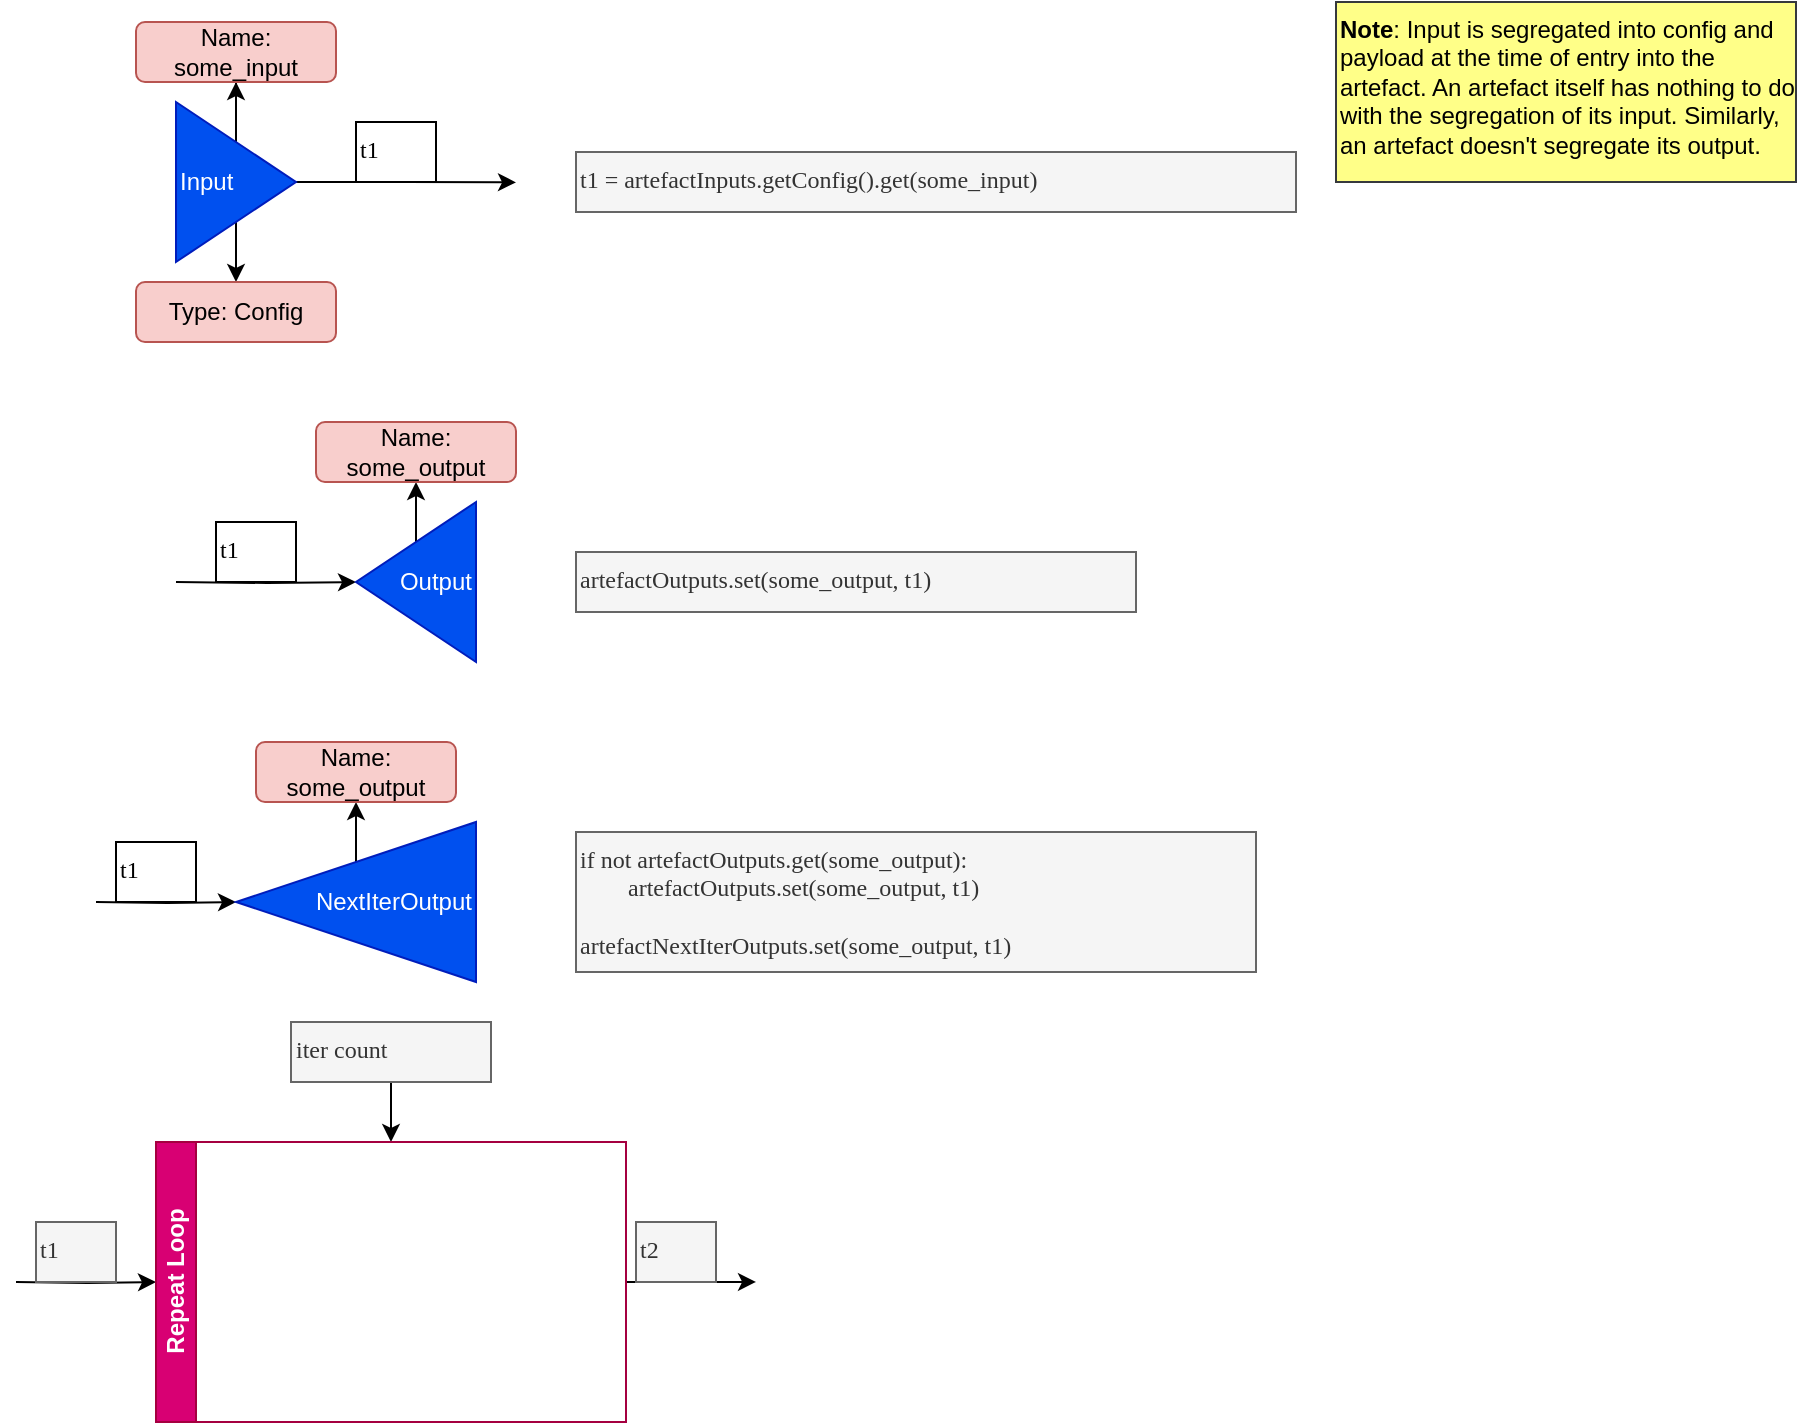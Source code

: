 <mxfile version="21.8.2" type="device">
  <diagram name="Page-1" id="nIpjQOiBv5imTvQujfP3">
    <mxGraphModel dx="568" dy="336" grid="1" gridSize="10" guides="1" tooltips="1" connect="1" arrows="1" fold="1" page="0" pageScale="1" pageWidth="850" pageHeight="1100" math="0" shadow="0">
      <root>
        <mxCell id="0" />
        <mxCell id="1" parent="0" />
        <mxCell id="iULWq3CGBZhYbpZMc_o--1" style="edgeStyle=orthogonalEdgeStyle;rounded=0;orthogonalLoop=1;jettySize=auto;html=1;exitX=1;exitY=0.5;exitDx=0;exitDy=0;" edge="1" parent="1" source="eY1lrGhFP2gL3qBAUL6P-1">
          <mxGeometry relative="1" as="geometry">
            <mxPoint x="370" y="240.19" as="targetPoint" />
          </mxGeometry>
        </mxCell>
        <mxCell id="iULWq3CGBZhYbpZMc_o--4" style="edgeStyle=orthogonalEdgeStyle;rounded=0;orthogonalLoop=1;jettySize=auto;html=1;exitX=0.5;exitY=0;exitDx=0;exitDy=0;" edge="1" parent="1" source="eY1lrGhFP2gL3qBAUL6P-1" target="iULWq3CGBZhYbpZMc_o--3">
          <mxGeometry relative="1" as="geometry" />
        </mxCell>
        <mxCell id="iULWq3CGBZhYbpZMc_o--6" style="edgeStyle=orthogonalEdgeStyle;rounded=0;orthogonalLoop=1;jettySize=auto;html=1;exitX=0.5;exitY=1;exitDx=0;exitDy=0;entryX=0.5;entryY=0;entryDx=0;entryDy=0;" edge="1" parent="1" source="eY1lrGhFP2gL3qBAUL6P-1" target="iULWq3CGBZhYbpZMc_o--5">
          <mxGeometry relative="1" as="geometry" />
        </mxCell>
        <mxCell id="eY1lrGhFP2gL3qBAUL6P-1" value="Input" style="triangle;whiteSpace=wrap;html=1;align=left;fillColor=#0050ef;fontColor=#ffffff;strokeColor=#001DBC;" parent="1" vertex="1">
          <mxGeometry x="200" y="200" width="60" height="80" as="geometry" />
        </mxCell>
        <mxCell id="iULWq3CGBZhYbpZMc_o--2" value="t1" style="text;html=1;strokeColor=default;fillColor=none;align=left;verticalAlign=top;whiteSpace=wrap;rounded=0;autosize=1;fontFamily=Lucida Console;" vertex="1" parent="1">
          <mxGeometry x="290" y="210" width="40" height="30" as="geometry" />
        </mxCell>
        <mxCell id="iULWq3CGBZhYbpZMc_o--3" value="Name: some_input" style="rounded=1;whiteSpace=wrap;html=1;fillColor=#f8cecc;strokeColor=#b85450;" vertex="1" parent="1">
          <mxGeometry x="180" y="160" width="100" height="30" as="geometry" />
        </mxCell>
        <mxCell id="iULWq3CGBZhYbpZMc_o--5" value="Type: Config" style="rounded=1;whiteSpace=wrap;html=1;fillColor=#f8cecc;strokeColor=#b85450;" vertex="1" parent="1">
          <mxGeometry x="180" y="290" width="100" height="30" as="geometry" />
        </mxCell>
        <mxCell id="iULWq3CGBZhYbpZMc_o--7" value="t1 = artefactInputs.getConfig().get(some_input)" style="text;html=1;align=left;verticalAlign=top;whiteSpace=wrap;rounded=0;autosize=1;fontFamily=Lucida Console;fillColor=#f5f5f5;fontColor=#333333;strokeColor=#666666;" vertex="1" parent="1">
          <mxGeometry x="400" y="225" width="360" height="30" as="geometry" />
        </mxCell>
        <mxCell id="iULWq3CGBZhYbpZMc_o--10" style="edgeStyle=orthogonalEdgeStyle;rounded=0;orthogonalLoop=1;jettySize=auto;html=1;exitX=0.5;exitY=1;exitDx=0;exitDy=0;entryX=0.5;entryY=1;entryDx=0;entryDy=0;" edge="1" parent="1" source="iULWq3CGBZhYbpZMc_o--8" target="iULWq3CGBZhYbpZMc_o--9">
          <mxGeometry relative="1" as="geometry" />
        </mxCell>
        <mxCell id="iULWq3CGBZhYbpZMc_o--12" style="edgeStyle=orthogonalEdgeStyle;rounded=0;orthogonalLoop=1;jettySize=auto;html=1;exitX=1;exitY=0.5;exitDx=0;exitDy=0;entryX=1;entryY=0.5;entryDx=0;entryDy=0;" edge="1" parent="1" target="iULWq3CGBZhYbpZMc_o--8">
          <mxGeometry relative="1" as="geometry">
            <mxPoint x="200.0" y="440.0" as="sourcePoint" />
          </mxGeometry>
        </mxCell>
        <mxCell id="iULWq3CGBZhYbpZMc_o--8" value="Output" style="triangle;whiteSpace=wrap;html=1;direction=west;align=right;fillColor=#0050ef;fontColor=#ffffff;strokeColor=#001DBC;" vertex="1" parent="1">
          <mxGeometry x="290" y="400" width="60" height="80" as="geometry" />
        </mxCell>
        <mxCell id="iULWq3CGBZhYbpZMc_o--9" value="Name: some_output" style="rounded=1;whiteSpace=wrap;html=1;fillColor=#f8cecc;strokeColor=#b85450;" vertex="1" parent="1">
          <mxGeometry x="270" y="360" width="100" height="30" as="geometry" />
        </mxCell>
        <mxCell id="iULWq3CGBZhYbpZMc_o--13" value="t1" style="text;html=1;strokeColor=default;fillColor=none;align=left;verticalAlign=top;whiteSpace=wrap;rounded=0;autosize=1;fontFamily=Lucida Console;" vertex="1" parent="1">
          <mxGeometry x="220" y="410" width="40" height="30" as="geometry" />
        </mxCell>
        <mxCell id="iULWq3CGBZhYbpZMc_o--15" value="&lt;b&gt;Note&lt;/b&gt;: Input is segregated into config and payload at the time of entry into the artefact. An artefact itself has nothing to do with the segregation of its input. Similarly, an artefact doesn&#39;t segregate its output." style="text;html=1;strokeColor=#36393d;fillColor=#ffff88;align=left;verticalAlign=top;whiteSpace=wrap;rounded=0;fixedWidth=1;autosize=1;" vertex="1" parent="1">
          <mxGeometry x="780" y="150" width="230" height="90" as="geometry" />
        </mxCell>
        <mxCell id="iULWq3CGBZhYbpZMc_o--19" value="artefactOutputs.set(some_output, t1)" style="text;html=1;align=left;verticalAlign=top;whiteSpace=wrap;rounded=0;autosize=1;fontFamily=Lucida Console;fillColor=#f5f5f5;fontColor=#333333;strokeColor=#666666;" vertex="1" parent="1">
          <mxGeometry x="400" y="425" width="280" height="30" as="geometry" />
        </mxCell>
        <mxCell id="iULWq3CGBZhYbpZMc_o--22" style="edgeStyle=orthogonalEdgeStyle;rounded=0;orthogonalLoop=1;jettySize=auto;html=1;exitX=0.5;exitY=1;exitDx=0;exitDy=0;entryX=0.5;entryY=1;entryDx=0;entryDy=0;" edge="1" parent="1" source="iULWq3CGBZhYbpZMc_o--20" target="iULWq3CGBZhYbpZMc_o--21">
          <mxGeometry relative="1" as="geometry" />
        </mxCell>
        <mxCell id="iULWq3CGBZhYbpZMc_o--23" style="edgeStyle=orthogonalEdgeStyle;rounded=0;orthogonalLoop=1;jettySize=auto;html=1;entryX=1;entryY=0.5;entryDx=0;entryDy=0;" edge="1" parent="1" target="iULWq3CGBZhYbpZMc_o--20">
          <mxGeometry relative="1" as="geometry">
            <mxPoint x="160" y="600" as="sourcePoint" />
          </mxGeometry>
        </mxCell>
        <mxCell id="iULWq3CGBZhYbpZMc_o--20" value="NextIterOutput" style="triangle;whiteSpace=wrap;html=1;direction=west;align=right;fillColor=#0050ef;fontColor=#ffffff;strokeColor=#001DBC;" vertex="1" parent="1">
          <mxGeometry x="230" y="560" width="120" height="80" as="geometry" />
        </mxCell>
        <mxCell id="iULWq3CGBZhYbpZMc_o--21" value="Name: some_output" style="rounded=1;whiteSpace=wrap;html=1;fillColor=#f8cecc;strokeColor=#b85450;" vertex="1" parent="1">
          <mxGeometry x="240" y="520" width="100" height="30" as="geometry" />
        </mxCell>
        <mxCell id="iULWq3CGBZhYbpZMc_o--24" value="t1" style="text;html=1;strokeColor=default;fillColor=none;align=left;verticalAlign=top;whiteSpace=wrap;rounded=0;autosize=1;fontFamily=Lucida Console;" vertex="1" parent="1">
          <mxGeometry x="170" y="570" width="40" height="30" as="geometry" />
        </mxCell>
        <mxCell id="iULWq3CGBZhYbpZMc_o--25" value="if not artefactOutputs.get(some_output):&lt;br&gt;&lt;span style=&quot;white-space: pre;&quot;&gt;&#x9;&lt;/span&gt;artefactOutputs.set(some_output, t1)&lt;br&gt;&lt;br&gt;artefactNextIterOutputs.set(some_output, t1)" style="text;html=1;align=left;verticalAlign=top;whiteSpace=wrap;rounded=0;autosize=1;fontFamily=Lucida Console;fillColor=#f5f5f5;fontColor=#333333;strokeColor=#666666;" vertex="1" parent="1">
          <mxGeometry x="400" y="565" width="340" height="70" as="geometry" />
        </mxCell>
        <mxCell id="iULWq3CGBZhYbpZMc_o--27" style="edgeStyle=orthogonalEdgeStyle;rounded=0;orthogonalLoop=1;jettySize=auto;html=1;entryX=0;entryY=0.5;entryDx=0;entryDy=0;" edge="1" parent="1" target="iULWq3CGBZhYbpZMc_o--26">
          <mxGeometry relative="1" as="geometry">
            <mxPoint x="120" y="790" as="sourcePoint" />
          </mxGeometry>
        </mxCell>
        <mxCell id="iULWq3CGBZhYbpZMc_o--30" style="edgeStyle=orthogonalEdgeStyle;rounded=0;orthogonalLoop=1;jettySize=auto;html=1;entryX=0.5;entryY=0;entryDx=0;entryDy=0;" edge="1" parent="1" source="iULWq3CGBZhYbpZMc_o--31" target="iULWq3CGBZhYbpZMc_o--26">
          <mxGeometry relative="1" as="geometry">
            <mxPoint x="307.676" y="690" as="sourcePoint" />
          </mxGeometry>
        </mxCell>
        <mxCell id="iULWq3CGBZhYbpZMc_o--32" style="edgeStyle=orthogonalEdgeStyle;rounded=0;orthogonalLoop=1;jettySize=auto;html=1;exitX=1;exitY=0.5;exitDx=0;exitDy=0;" edge="1" parent="1" source="iULWq3CGBZhYbpZMc_o--26">
          <mxGeometry relative="1" as="geometry">
            <mxPoint x="490" y="789.946" as="targetPoint" />
          </mxGeometry>
        </mxCell>
        <mxCell id="iULWq3CGBZhYbpZMc_o--26" value="Repeat Loop" style="swimlane;html=1;startSize=20;horizontal=0;childLayout=flowLayout;flowOrientation=west;resizable=1;interRankCellSpacing=50;containerType=tree;fontSize=12;container=1;autosize=0;fillColor=#d80073;fontColor=#ffffff;strokeColor=#A50040;" vertex="1" parent="1">
          <mxGeometry x="190" y="720" width="235" height="140" as="geometry" />
        </mxCell>
        <mxCell id="iULWq3CGBZhYbpZMc_o--29" value="t1" style="text;html=1;align=left;verticalAlign=top;whiteSpace=wrap;rounded=0;autosize=1;fontFamily=Lucida Console;fillColor=#f5f5f5;fontColor=#333333;strokeColor=#666666;" vertex="1" parent="1">
          <mxGeometry x="130" y="760" width="40" height="30" as="geometry" />
        </mxCell>
        <mxCell id="iULWq3CGBZhYbpZMc_o--31" value="iter count" style="text;html=1;align=left;verticalAlign=top;whiteSpace=wrap;rounded=0;autosize=1;fontFamily=Lucida Console;fillColor=#f5f5f5;fontColor=#333333;strokeColor=#666666;" vertex="1" parent="1">
          <mxGeometry x="257.5" y="660" width="100" height="30" as="geometry" />
        </mxCell>
        <mxCell id="iULWq3CGBZhYbpZMc_o--33" value="t2" style="text;html=1;align=left;verticalAlign=top;whiteSpace=wrap;rounded=0;autosize=1;fontFamily=Lucida Console;fillColor=#f5f5f5;fontColor=#333333;strokeColor=#666666;" vertex="1" parent="1">
          <mxGeometry x="430" y="760" width="40" height="30" as="geometry" />
        </mxCell>
      </root>
    </mxGraphModel>
  </diagram>
</mxfile>
